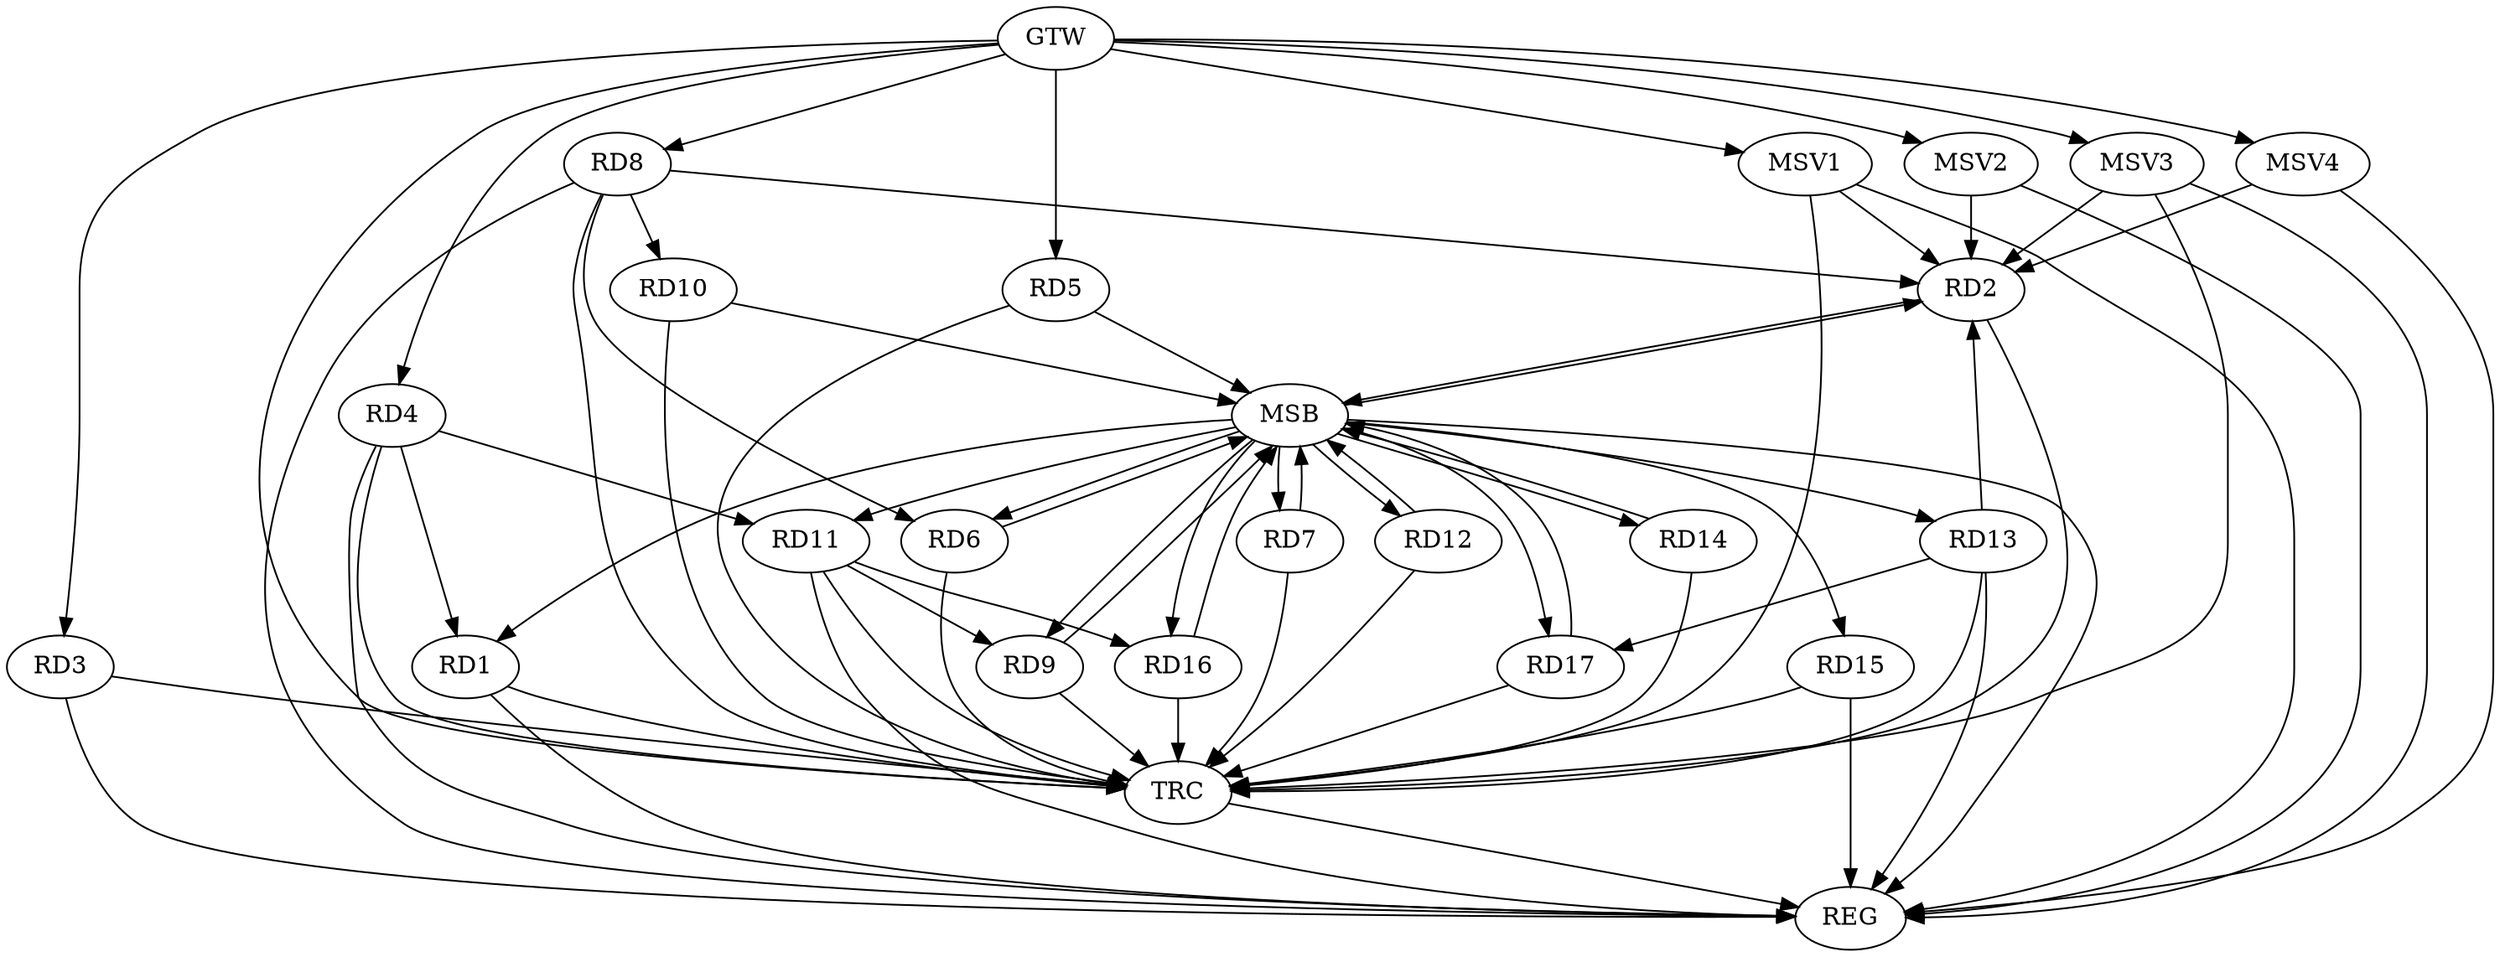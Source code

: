 strict digraph G {
  RD1 [ label="RD1" ];
  RD2 [ label="RD2" ];
  RD3 [ label="RD3" ];
  RD4 [ label="RD4" ];
  RD5 [ label="RD5" ];
  RD6 [ label="RD6" ];
  RD7 [ label="RD7" ];
  RD8 [ label="RD8" ];
  RD9 [ label="RD9" ];
  RD10 [ label="RD10" ];
  RD11 [ label="RD11" ];
  RD12 [ label="RD12" ];
  RD13 [ label="RD13" ];
  RD14 [ label="RD14" ];
  RD15 [ label="RD15" ];
  RD16 [ label="RD16" ];
  RD17 [ label="RD17" ];
  GTW [ label="GTW" ];
  REG [ label="REG" ];
  MSB [ label="MSB" ];
  TRC [ label="TRC" ];
  MSV1 [ label="MSV1" ];
  MSV2 [ label="MSV2" ];
  MSV3 [ label="MSV3" ];
  MSV4 [ label="MSV4" ];
  RD4 -> RD1;
  RD8 -> RD2;
  RD13 -> RD2;
  RD4 -> RD11;
  RD8 -> RD6;
  RD8 -> RD10;
  RD11 -> RD9;
  RD11 -> RD16;
  RD13 -> RD17;
  GTW -> RD3;
  GTW -> RD4;
  GTW -> RD5;
  GTW -> RD8;
  RD1 -> REG;
  RD3 -> REG;
  RD4 -> REG;
  RD8 -> REG;
  RD11 -> REG;
  RD13 -> REG;
  RD15 -> REG;
  RD2 -> MSB;
  MSB -> RD11;
  MSB -> REG;
  RD5 -> MSB;
  MSB -> RD6;
  MSB -> RD13;
  MSB -> RD15;
  RD6 -> MSB;
  MSB -> RD7;
  RD7 -> MSB;
  MSB -> RD17;
  RD9 -> MSB;
  MSB -> RD12;
  MSB -> RD16;
  RD10 -> MSB;
  MSB -> RD2;
  RD12 -> MSB;
  MSB -> RD14;
  RD14 -> MSB;
  RD16 -> MSB;
  MSB -> RD1;
  MSB -> RD9;
  RD17 -> MSB;
  RD1 -> TRC;
  RD2 -> TRC;
  RD3 -> TRC;
  RD4 -> TRC;
  RD5 -> TRC;
  RD6 -> TRC;
  RD7 -> TRC;
  RD8 -> TRC;
  RD9 -> TRC;
  RD10 -> TRC;
  RD11 -> TRC;
  RD12 -> TRC;
  RD13 -> TRC;
  RD14 -> TRC;
  RD15 -> TRC;
  RD16 -> TRC;
  RD17 -> TRC;
  GTW -> TRC;
  TRC -> REG;
  MSV1 -> RD2;
  GTW -> MSV1;
  MSV1 -> REG;
  MSV1 -> TRC;
  MSV2 -> RD2;
  GTW -> MSV2;
  MSV2 -> REG;
  MSV3 -> RD2;
  GTW -> MSV3;
  MSV3 -> REG;
  MSV3 -> TRC;
  MSV4 -> RD2;
  GTW -> MSV4;
  MSV4 -> REG;
}
